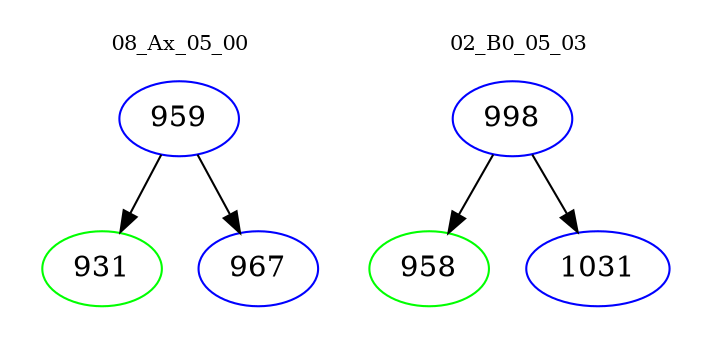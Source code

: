 digraph{
subgraph cluster_0 {
color = white
label = "08_Ax_05_00";
fontsize=10;
T0_959 [label="959", color="blue"]
T0_959 -> T0_931 [color="black"]
T0_931 [label="931", color="green"]
T0_959 -> T0_967 [color="black"]
T0_967 [label="967", color="blue"]
}
subgraph cluster_1 {
color = white
label = "02_B0_05_03";
fontsize=10;
T1_998 [label="998", color="blue"]
T1_998 -> T1_958 [color="black"]
T1_958 [label="958", color="green"]
T1_998 -> T1_1031 [color="black"]
T1_1031 [label="1031", color="blue"]
}
}
